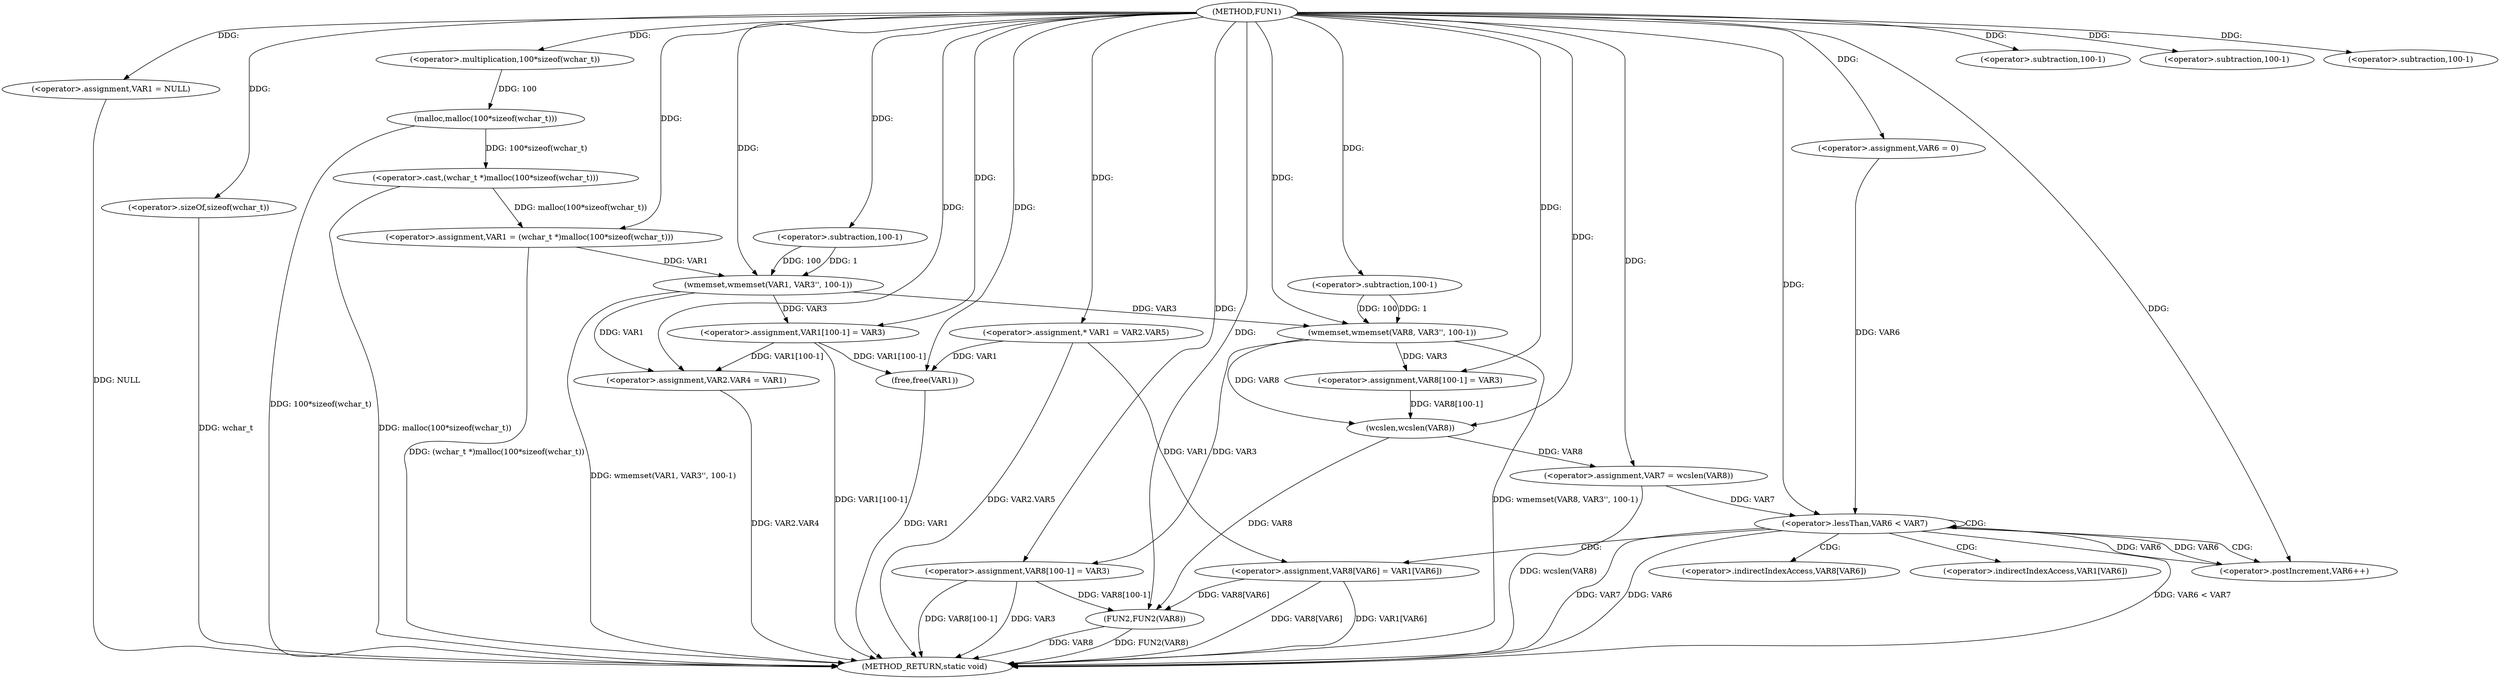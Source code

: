 digraph FUN1 {  
"1000100" [label = "(METHOD,FUN1)" ]
"1000190" [label = "(METHOD_RETURN,static void)" ]
"1000104" [label = "(<operator>.assignment,VAR1 = NULL)" ]
"1000107" [label = "(<operator>.assignment,VAR1 = (wchar_t *)malloc(100*sizeof(wchar_t)))" ]
"1000109" [label = "(<operator>.cast,(wchar_t *)malloc(100*sizeof(wchar_t)))" ]
"1000111" [label = "(malloc,malloc(100*sizeof(wchar_t)))" ]
"1000112" [label = "(<operator>.multiplication,100*sizeof(wchar_t))" ]
"1000114" [label = "(<operator>.sizeOf,sizeof(wchar_t))" ]
"1000116" [label = "(wmemset,wmemset(VAR1, VAR3'', 100-1))" ]
"1000119" [label = "(<operator>.subtraction,100-1)" ]
"1000122" [label = "(<operator>.assignment,VAR1[100-1] = VAR3)" ]
"1000125" [label = "(<operator>.subtraction,100-1)" ]
"1000129" [label = "(<operator>.assignment,VAR2.VAR4 = VAR1)" ]
"1000136" [label = "(<operator>.assignment,* VAR1 = VAR2.VAR5)" ]
"1000145" [label = "(wmemset,wmemset(VAR8, VAR3'', 100-1))" ]
"1000148" [label = "(<operator>.subtraction,100-1)" ]
"1000151" [label = "(<operator>.assignment,VAR8[100-1] = VAR3)" ]
"1000154" [label = "(<operator>.subtraction,100-1)" ]
"1000158" [label = "(<operator>.assignment,VAR7 = wcslen(VAR8))" ]
"1000160" [label = "(wcslen,wcslen(VAR8))" ]
"1000163" [label = "(<operator>.assignment,VAR6 = 0)" ]
"1000166" [label = "(<operator>.lessThan,VAR6 < VAR7)" ]
"1000169" [label = "(<operator>.postIncrement,VAR6++)" ]
"1000172" [label = "(<operator>.assignment,VAR8[VAR6] = VAR1[VAR6])" ]
"1000179" [label = "(<operator>.assignment,VAR8[100-1] = VAR3)" ]
"1000182" [label = "(<operator>.subtraction,100-1)" ]
"1000186" [label = "(FUN2,FUN2(VAR8))" ]
"1000188" [label = "(free,free(VAR1))" ]
"1000173" [label = "(<operator>.indirectIndexAccess,VAR8[VAR6])" ]
"1000176" [label = "(<operator>.indirectIndexAccess,VAR1[VAR6])" ]
  "1000179" -> "1000190"  [ label = "DDG: VAR3"] 
  "1000122" -> "1000190"  [ label = "DDG: VAR1[100-1]"] 
  "1000166" -> "1000190"  [ label = "DDG: VAR6 < VAR7"] 
  "1000172" -> "1000190"  [ label = "DDG: VAR1[VAR6]"] 
  "1000111" -> "1000190"  [ label = "DDG: 100*sizeof(wchar_t)"] 
  "1000172" -> "1000190"  [ label = "DDG: VAR8[VAR6]"] 
  "1000136" -> "1000190"  [ label = "DDG: VAR2.VAR5"] 
  "1000166" -> "1000190"  [ label = "DDG: VAR7"] 
  "1000129" -> "1000190"  [ label = "DDG: VAR2.VAR4"] 
  "1000186" -> "1000190"  [ label = "DDG: FUN2(VAR8)"] 
  "1000186" -> "1000190"  [ label = "DDG: VAR8"] 
  "1000158" -> "1000190"  [ label = "DDG: wcslen(VAR8)"] 
  "1000188" -> "1000190"  [ label = "DDG: VAR1"] 
  "1000166" -> "1000190"  [ label = "DDG: VAR6"] 
  "1000114" -> "1000190"  [ label = "DDG: wchar_t"] 
  "1000179" -> "1000190"  [ label = "DDG: VAR8[100-1]"] 
  "1000145" -> "1000190"  [ label = "DDG: wmemset(VAR8, VAR3'', 100-1)"] 
  "1000109" -> "1000190"  [ label = "DDG: malloc(100*sizeof(wchar_t))"] 
  "1000116" -> "1000190"  [ label = "DDG: wmemset(VAR1, VAR3'', 100-1)"] 
  "1000104" -> "1000190"  [ label = "DDG: NULL"] 
  "1000107" -> "1000190"  [ label = "DDG: (wchar_t *)malloc(100*sizeof(wchar_t))"] 
  "1000100" -> "1000104"  [ label = "DDG: "] 
  "1000109" -> "1000107"  [ label = "DDG: malloc(100*sizeof(wchar_t))"] 
  "1000100" -> "1000107"  [ label = "DDG: "] 
  "1000111" -> "1000109"  [ label = "DDG: 100*sizeof(wchar_t)"] 
  "1000112" -> "1000111"  [ label = "DDG: 100"] 
  "1000100" -> "1000112"  [ label = "DDG: "] 
  "1000100" -> "1000114"  [ label = "DDG: "] 
  "1000107" -> "1000116"  [ label = "DDG: VAR1"] 
  "1000100" -> "1000116"  [ label = "DDG: "] 
  "1000119" -> "1000116"  [ label = "DDG: 100"] 
  "1000119" -> "1000116"  [ label = "DDG: 1"] 
  "1000100" -> "1000119"  [ label = "DDG: "] 
  "1000116" -> "1000122"  [ label = "DDG: VAR3"] 
  "1000100" -> "1000122"  [ label = "DDG: "] 
  "1000100" -> "1000125"  [ label = "DDG: "] 
  "1000116" -> "1000129"  [ label = "DDG: VAR1"] 
  "1000122" -> "1000129"  [ label = "DDG: VAR1[100-1]"] 
  "1000100" -> "1000129"  [ label = "DDG: "] 
  "1000100" -> "1000136"  [ label = "DDG: "] 
  "1000100" -> "1000145"  [ label = "DDG: "] 
  "1000116" -> "1000145"  [ label = "DDG: VAR3"] 
  "1000148" -> "1000145"  [ label = "DDG: 100"] 
  "1000148" -> "1000145"  [ label = "DDG: 1"] 
  "1000100" -> "1000148"  [ label = "DDG: "] 
  "1000145" -> "1000151"  [ label = "DDG: VAR3"] 
  "1000100" -> "1000151"  [ label = "DDG: "] 
  "1000100" -> "1000154"  [ label = "DDG: "] 
  "1000160" -> "1000158"  [ label = "DDG: VAR8"] 
  "1000100" -> "1000158"  [ label = "DDG: "] 
  "1000151" -> "1000160"  [ label = "DDG: VAR8[100-1]"] 
  "1000145" -> "1000160"  [ label = "DDG: VAR8"] 
  "1000100" -> "1000160"  [ label = "DDG: "] 
  "1000100" -> "1000163"  [ label = "DDG: "] 
  "1000163" -> "1000166"  [ label = "DDG: VAR6"] 
  "1000169" -> "1000166"  [ label = "DDG: VAR6"] 
  "1000100" -> "1000166"  [ label = "DDG: "] 
  "1000158" -> "1000166"  [ label = "DDG: VAR7"] 
  "1000166" -> "1000169"  [ label = "DDG: VAR6"] 
  "1000100" -> "1000169"  [ label = "DDG: "] 
  "1000136" -> "1000172"  [ label = "DDG: VAR1"] 
  "1000100" -> "1000179"  [ label = "DDG: "] 
  "1000145" -> "1000179"  [ label = "DDG: VAR3"] 
  "1000100" -> "1000182"  [ label = "DDG: "] 
  "1000179" -> "1000186"  [ label = "DDG: VAR8[100-1]"] 
  "1000172" -> "1000186"  [ label = "DDG: VAR8[VAR6]"] 
  "1000160" -> "1000186"  [ label = "DDG: VAR8"] 
  "1000100" -> "1000186"  [ label = "DDG: "] 
  "1000122" -> "1000188"  [ label = "DDG: VAR1[100-1]"] 
  "1000136" -> "1000188"  [ label = "DDG: VAR1"] 
  "1000100" -> "1000188"  [ label = "DDG: "] 
  "1000166" -> "1000166"  [ label = "CDG: "] 
  "1000166" -> "1000176"  [ label = "CDG: "] 
  "1000166" -> "1000172"  [ label = "CDG: "] 
  "1000166" -> "1000173"  [ label = "CDG: "] 
  "1000166" -> "1000169"  [ label = "CDG: "] 
}
